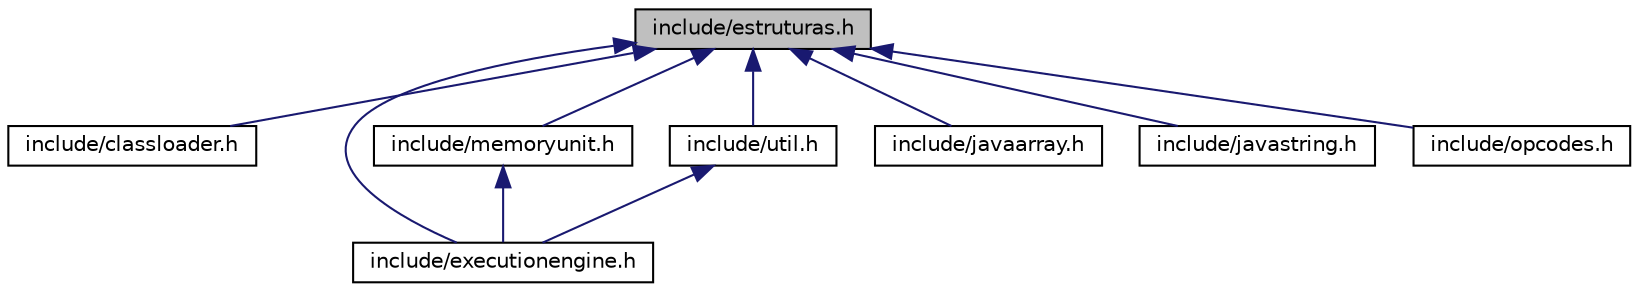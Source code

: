 digraph "include/estruturas.h"
{
  edge [fontname="Helvetica",fontsize="10",labelfontname="Helvetica",labelfontsize="10"];
  node [fontname="Helvetica",fontsize="10",shape=record];
  Node1 [label="include/estruturas.h",height=0.2,width=0.4,color="black", fillcolor="grey75", style="filled", fontcolor="black"];
  Node1 -> Node2 [dir="back",color="midnightblue",fontsize="10",style="solid",fontname="Helvetica"];
  Node2 [label="include/classloader.h",height=0.2,width=0.4,color="black", fillcolor="white", style="filled",URL="$classloader_8h.html",tooltip="Interface do Carregador de Classes da JVM. "];
  Node1 -> Node3 [dir="back",color="midnightblue",fontsize="10",style="solid",fontname="Helvetica"];
  Node3 [label="include/executionengine.h",height=0.2,width=0.4,color="black", fillcolor="white", style="filled",URL="$executionengine_8h.html",tooltip="Interface do Execution Engine da JVM. "];
  Node1 -> Node4 [dir="back",color="midnightblue",fontsize="10",style="solid",fontname="Helvetica"];
  Node4 [label="include/memoryunit.h",height=0.2,width=0.4,color="black", fillcolor="white", style="filled",URL="$memoryunit_8h.html",tooltip="Interface da Unidade de Memoria da JVM. "];
  Node4 -> Node3 [dir="back",color="midnightblue",fontsize="10",style="solid",fontname="Helvetica"];
  Node1 -> Node5 [dir="back",color="midnightblue",fontsize="10",style="solid",fontname="Helvetica"];
  Node5 [label="include/util.h",height=0.2,width=0.4,color="black", fillcolor="white", style="filled",URL="$util_8h.html",tooltip="Interface com funcoes de utilidade para a JVM operar. "];
  Node5 -> Node3 [dir="back",color="midnightblue",fontsize="10",style="solid",fontname="Helvetica"];
  Node1 -> Node6 [dir="back",color="midnightblue",fontsize="10",style="solid",fontname="Helvetica"];
  Node6 [label="include/javaarray.h",height=0.2,width=0.4,color="black", fillcolor="white", style="filled",URL="$javaarray_8h.html",tooltip="Biblioteca de arrays Java. "];
  Node1 -> Node7 [dir="back",color="midnightblue",fontsize="10",style="solid",fontname="Helvetica"];
  Node7 [label="include/javastring.h",height=0.2,width=0.4,color="black", fillcolor="white", style="filled",URL="$javastring_8h.html",tooltip="Biblioteca de strings Java. "];
  Node1 -> Node8 [dir="back",color="midnightblue",fontsize="10",style="solid",fontname="Helvetica"];
  Node8 [label="include/opcodes.h",height=0.2,width=0.4,color="black", fillcolor="white", style="filled",URL="$opcodes_8h.html",tooltip="Biblioteca de servicos de Opcodes. "];
}
